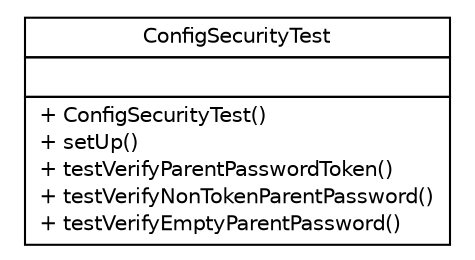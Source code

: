 #!/usr/local/bin/dot
#
# Class diagram 
# Generated by UMLGraph version R5_6-24-gf6e263 (http://www.umlgraph.org/)
#

digraph G {
	edge [fontname="Helvetica",fontsize=10,labelfontname="Helvetica",labelfontsize=10];
	node [fontname="Helvetica",fontsize=10,shape=plaintext];
	nodesep=0.25;
	ranksep=0.5;
	// cn.home1.cloud.config.server.security.ConfigSecurityTest
	c0 [label=<<table title="cn.home1.cloud.config.server.security.ConfigSecurityTest" border="0" cellborder="1" cellspacing="0" cellpadding="2" port="p" href="./ConfigSecurityTest.html">
		<tr><td><table border="0" cellspacing="0" cellpadding="1">
<tr><td align="center" balign="center"> ConfigSecurityTest </td></tr>
		</table></td></tr>
		<tr><td><table border="0" cellspacing="0" cellpadding="1">
<tr><td align="left" balign="left">  </td></tr>
		</table></td></tr>
		<tr><td><table border="0" cellspacing="0" cellpadding="1">
<tr><td align="left" balign="left"> + ConfigSecurityTest() </td></tr>
<tr><td align="left" balign="left"> + setUp() </td></tr>
<tr><td align="left" balign="left"> + testVerifyParentPasswordToken() </td></tr>
<tr><td align="left" balign="left"> + testVerifyNonTokenParentPassword() </td></tr>
<tr><td align="left" balign="left"> + testVerifyEmptyParentPassword() </td></tr>
		</table></td></tr>
		</table>>, URL="./ConfigSecurityTest.html", fontname="Helvetica", fontcolor="black", fontsize=10.0];
}

